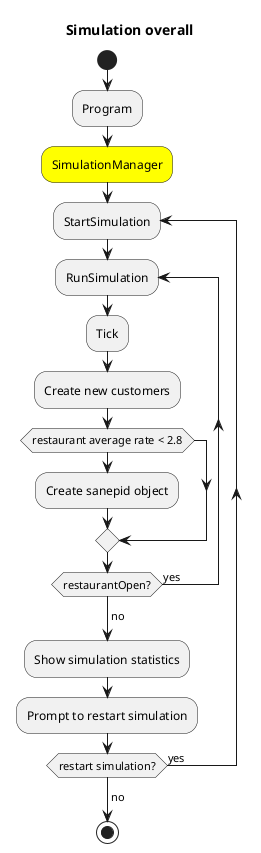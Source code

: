 @startuml
title Simulation overall
start
:Program;
#yellow:SimulationManager;
repeat :StartSimulation;
repeat :RunSimulation;
  :Tick;
  :Create new customers;
  if (restaurant average rate < 2.8) then
    :Create sanepid object;
  endif
repeat while (restaurantOpen?) is (yes)
->no;
:Show simulation statistics;
:Prompt to restart simulation;
repeat while (restart simulation?) is (yes)
->no;
stop
@enduml